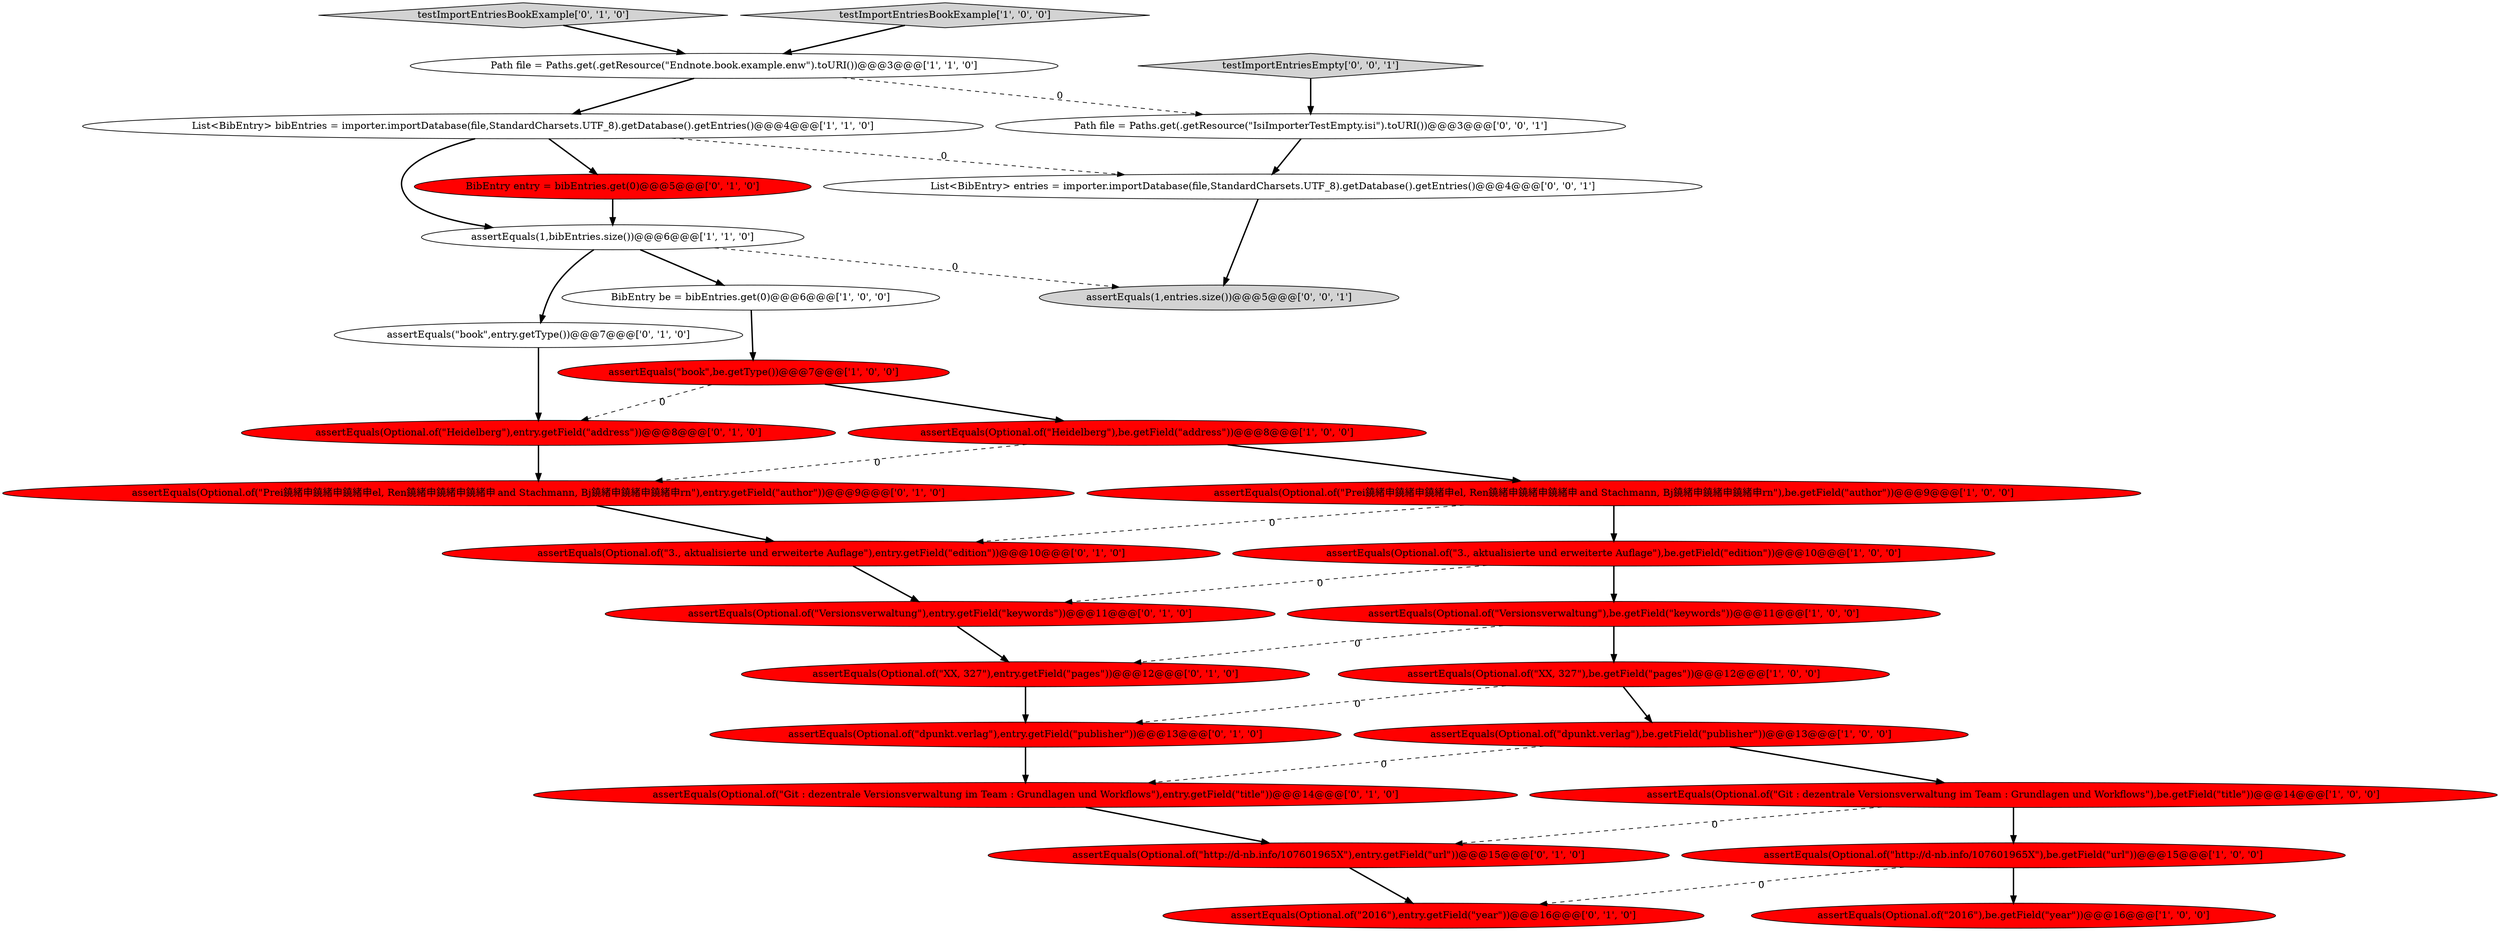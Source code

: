 digraph {
21 [style = filled, label = "testImportEntriesBookExample['0', '1', '0']", fillcolor = lightgray, shape = diamond image = "AAA0AAABBB2BBB"];
17 [style = filled, label = "assertEquals(Optional.of(\"Prei鐃緒申鐃緒申鐃緒申el, Ren鐃緒申鐃緒申鐃緒申 and Stachmann, Bj鐃緒申鐃緒申鐃緒申rn\"),entry.getField(\"author\"))@@@9@@@['0', '1', '0']", fillcolor = red, shape = ellipse image = "AAA1AAABBB2BBB"];
8 [style = filled, label = "assertEquals(Optional.of(\"3., aktualisierte und erweiterte Auflage\"),be.getField(\"edition\"))@@@10@@@['1', '0', '0']", fillcolor = red, shape = ellipse image = "AAA1AAABBB1BBB"];
23 [style = filled, label = "assertEquals(Optional.of(\"XX, 327\"),entry.getField(\"pages\"))@@@12@@@['0', '1', '0']", fillcolor = red, shape = ellipse image = "AAA1AAABBB2BBB"];
13 [style = filled, label = "assertEquals(Optional.of(\"Versionsverwaltung\"),be.getField(\"keywords\"))@@@11@@@['1', '0', '0']", fillcolor = red, shape = ellipse image = "AAA1AAABBB1BBB"];
27 [style = filled, label = "assertEquals(1,entries.size())@@@5@@@['0', '0', '1']", fillcolor = lightgray, shape = ellipse image = "AAA0AAABBB3BBB"];
6 [style = filled, label = "assertEquals(Optional.of(\"dpunkt.verlag\"),be.getField(\"publisher\"))@@@13@@@['1', '0', '0']", fillcolor = red, shape = ellipse image = "AAA1AAABBB1BBB"];
20 [style = filled, label = "assertEquals(Optional.of(\"dpunkt.verlag\"),entry.getField(\"publisher\"))@@@13@@@['0', '1', '0']", fillcolor = red, shape = ellipse image = "AAA1AAABBB2BBB"];
15 [style = filled, label = "assertEquals(Optional.of(\"Heidelberg\"),entry.getField(\"address\"))@@@8@@@['0', '1', '0']", fillcolor = red, shape = ellipse image = "AAA1AAABBB2BBB"];
25 [style = filled, label = "BibEntry entry = bibEntries.get(0)@@@5@@@['0', '1', '0']", fillcolor = red, shape = ellipse image = "AAA1AAABBB2BBB"];
26 [style = filled, label = "assertEquals(Optional.of(\"Git : dezentrale Versionsverwaltung im Team : Grundlagen und Workflows\"),entry.getField(\"title\"))@@@14@@@['0', '1', '0']", fillcolor = red, shape = ellipse image = "AAA1AAABBB2BBB"];
3 [style = filled, label = "List<BibEntry> bibEntries = importer.importDatabase(file,StandardCharsets.UTF_8).getDatabase().getEntries()@@@4@@@['1', '1', '0']", fillcolor = white, shape = ellipse image = "AAA0AAABBB1BBB"];
22 [style = filled, label = "assertEquals(\"book\",entry.getType())@@@7@@@['0', '1', '0']", fillcolor = white, shape = ellipse image = "AAA0AAABBB2BBB"];
10 [style = filled, label = "assertEquals(1,bibEntries.size())@@@6@@@['1', '1', '0']", fillcolor = white, shape = ellipse image = "AAA0AAABBB1BBB"];
30 [style = filled, label = "Path file = Paths.get(.getResource(\"IsiImporterTestEmpty.isi\").toURI())@@@3@@@['0', '0', '1']", fillcolor = white, shape = ellipse image = "AAA0AAABBB3BBB"];
12 [style = filled, label = "assertEquals(\"book\",be.getType())@@@7@@@['1', '0', '0']", fillcolor = red, shape = ellipse image = "AAA1AAABBB1BBB"];
14 [style = filled, label = "assertEquals(Optional.of(\"Heidelberg\"),be.getField(\"address\"))@@@8@@@['1', '0', '0']", fillcolor = red, shape = ellipse image = "AAA1AAABBB1BBB"];
11 [style = filled, label = "assertEquals(Optional.of(\"2016\"),be.getField(\"year\"))@@@16@@@['1', '0', '0']", fillcolor = red, shape = ellipse image = "AAA1AAABBB1BBB"];
0 [style = filled, label = "assertEquals(Optional.of(\"Prei鐃緒申鐃緒申鐃緒申el, Ren鐃緒申鐃緒申鐃緒申 and Stachmann, Bj鐃緒申鐃緒申鐃緒申rn\"),be.getField(\"author\"))@@@9@@@['1', '0', '0']", fillcolor = red, shape = ellipse image = "AAA1AAABBB1BBB"];
18 [style = filled, label = "assertEquals(Optional.of(\"2016\"),entry.getField(\"year\"))@@@16@@@['0', '1', '0']", fillcolor = red, shape = ellipse image = "AAA1AAABBB2BBB"];
2 [style = filled, label = "BibEntry be = bibEntries.get(0)@@@6@@@['1', '0', '0']", fillcolor = white, shape = ellipse image = "AAA0AAABBB1BBB"];
4 [style = filled, label = "assertEquals(Optional.of(\"http://d-nb.info/107601965X\"),be.getField(\"url\"))@@@15@@@['1', '0', '0']", fillcolor = red, shape = ellipse image = "AAA1AAABBB1BBB"];
9 [style = filled, label = "Path file = Paths.get(.getResource(\"Endnote.book.example.enw\").toURI())@@@3@@@['1', '1', '0']", fillcolor = white, shape = ellipse image = "AAA0AAABBB1BBB"];
16 [style = filled, label = "assertEquals(Optional.of(\"Versionsverwaltung\"),entry.getField(\"keywords\"))@@@11@@@['0', '1', '0']", fillcolor = red, shape = ellipse image = "AAA1AAABBB2BBB"];
28 [style = filled, label = "List<BibEntry> entries = importer.importDatabase(file,StandardCharsets.UTF_8).getDatabase().getEntries()@@@4@@@['0', '0', '1']", fillcolor = white, shape = ellipse image = "AAA0AAABBB3BBB"];
1 [style = filled, label = "assertEquals(Optional.of(\"XX, 327\"),be.getField(\"pages\"))@@@12@@@['1', '0', '0']", fillcolor = red, shape = ellipse image = "AAA1AAABBB1BBB"];
19 [style = filled, label = "assertEquals(Optional.of(\"3., aktualisierte und erweiterte Auflage\"),entry.getField(\"edition\"))@@@10@@@['0', '1', '0']", fillcolor = red, shape = ellipse image = "AAA1AAABBB2BBB"];
5 [style = filled, label = "testImportEntriesBookExample['1', '0', '0']", fillcolor = lightgray, shape = diamond image = "AAA0AAABBB1BBB"];
29 [style = filled, label = "testImportEntriesEmpty['0', '0', '1']", fillcolor = lightgray, shape = diamond image = "AAA0AAABBB3BBB"];
24 [style = filled, label = "assertEquals(Optional.of(\"http://d-nb.info/107601965X\"),entry.getField(\"url\"))@@@15@@@['0', '1', '0']", fillcolor = red, shape = ellipse image = "AAA1AAABBB2BBB"];
7 [style = filled, label = "assertEquals(Optional.of(\"Git : dezentrale Versionsverwaltung im Team : Grundlagen und Workflows\"),be.getField(\"title\"))@@@14@@@['1', '0', '0']", fillcolor = red, shape = ellipse image = "AAA1AAABBB1BBB"];
10->22 [style = bold, label=""];
4->18 [style = dashed, label="0"];
23->20 [style = bold, label=""];
8->16 [style = dashed, label="0"];
3->28 [style = dashed, label="0"];
22->15 [style = bold, label=""];
5->9 [style = bold, label=""];
29->30 [style = bold, label=""];
3->25 [style = bold, label=""];
20->26 [style = bold, label=""];
0->19 [style = dashed, label="0"];
7->4 [style = bold, label=""];
16->23 [style = bold, label=""];
10->27 [style = dashed, label="0"];
26->24 [style = bold, label=""];
24->18 [style = bold, label=""];
13->23 [style = dashed, label="0"];
17->19 [style = bold, label=""];
13->1 [style = bold, label=""];
2->12 [style = bold, label=""];
19->16 [style = bold, label=""];
1->20 [style = dashed, label="0"];
3->10 [style = bold, label=""];
15->17 [style = bold, label=""];
21->9 [style = bold, label=""];
1->6 [style = bold, label=""];
30->28 [style = bold, label=""];
14->0 [style = bold, label=""];
7->24 [style = dashed, label="0"];
6->26 [style = dashed, label="0"];
12->14 [style = bold, label=""];
0->8 [style = bold, label=""];
12->15 [style = dashed, label="0"];
9->3 [style = bold, label=""];
14->17 [style = dashed, label="0"];
25->10 [style = bold, label=""];
10->2 [style = bold, label=""];
28->27 [style = bold, label=""];
6->7 [style = bold, label=""];
4->11 [style = bold, label=""];
9->30 [style = dashed, label="0"];
8->13 [style = bold, label=""];
}
